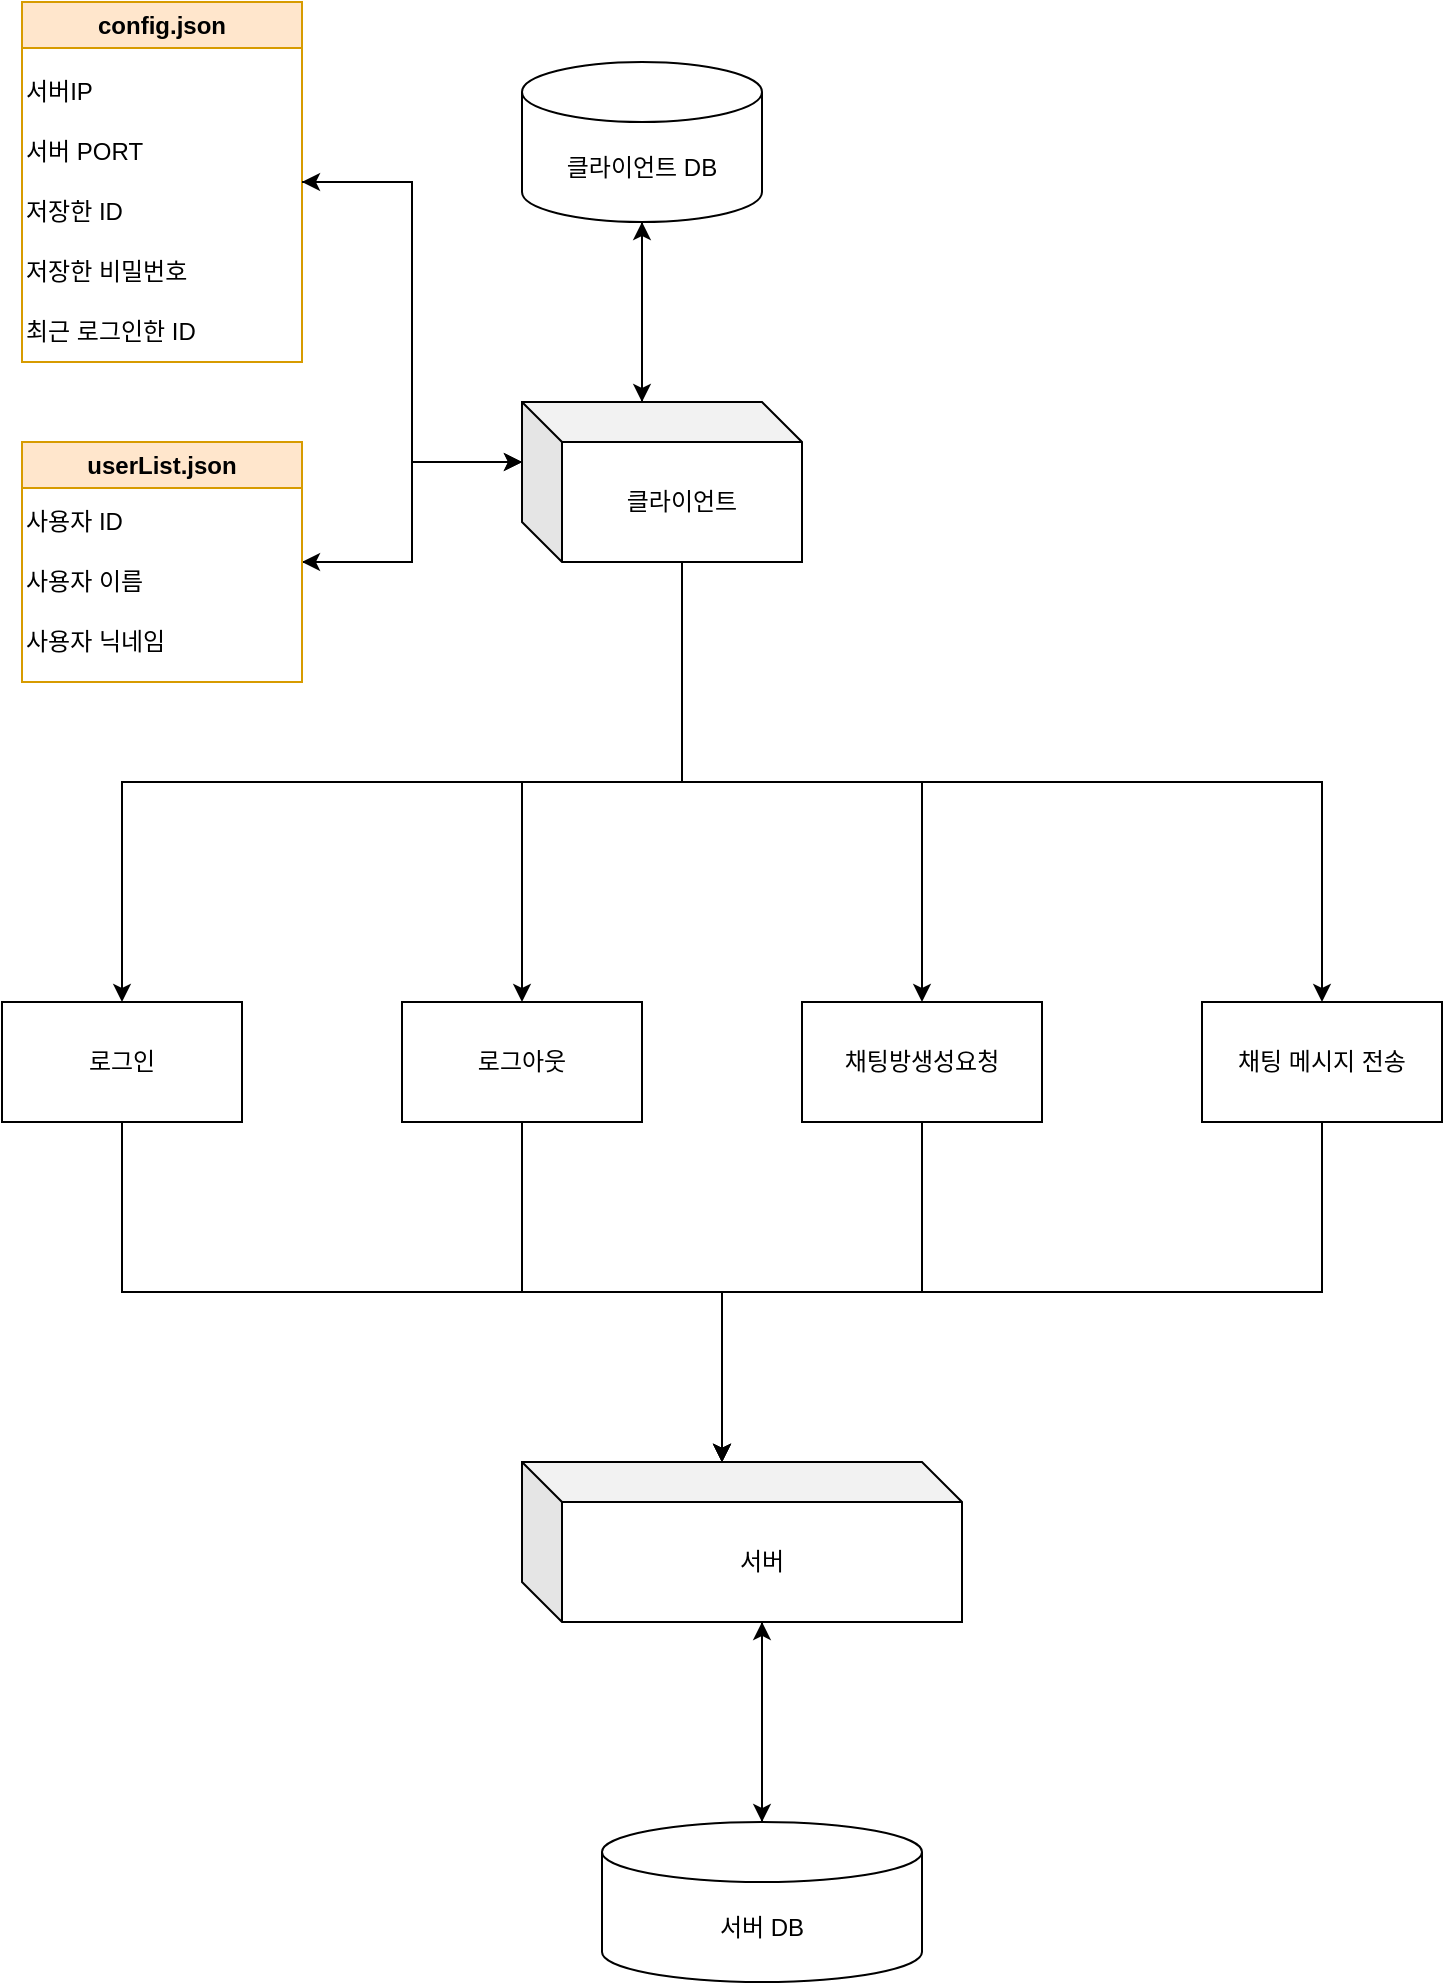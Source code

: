 <mxfile version="24.8.6">
  <diagram name="페이지-1" id="5IZiyLtwgLsQGpxcyx1M">
    <mxGraphModel dx="1434" dy="738" grid="1" gridSize="10" guides="1" tooltips="1" connect="1" arrows="1" fold="1" page="1" pageScale="1" pageWidth="827" pageHeight="1169" math="0" shadow="0">
      <root>
        <mxCell id="0" />
        <mxCell id="1" parent="0" />
        <mxCell id="CKVd2HSpRGfKYOYEBPOX-39" style="edgeStyle=orthogonalEdgeStyle;rounded=0;orthogonalLoop=1;jettySize=auto;html=1;exitX=0;exitY=0;exitDx=80;exitDy=80;exitPerimeter=0;entryX=0.5;entryY=0;entryDx=0;entryDy=0;" edge="1" parent="1" source="CKVd2HSpRGfKYOYEBPOX-1" target="CKVd2HSpRGfKYOYEBPOX-35">
          <mxGeometry relative="1" as="geometry" />
        </mxCell>
        <mxCell id="CKVd2HSpRGfKYOYEBPOX-40" style="edgeStyle=orthogonalEdgeStyle;rounded=0;orthogonalLoop=1;jettySize=auto;html=1;exitX=0;exitY=0;exitDx=80;exitDy=80;exitPerimeter=0;entryX=0.5;entryY=0;entryDx=0;entryDy=0;" edge="1" parent="1" source="CKVd2HSpRGfKYOYEBPOX-1" target="CKVd2HSpRGfKYOYEBPOX-36">
          <mxGeometry relative="1" as="geometry" />
        </mxCell>
        <mxCell id="CKVd2HSpRGfKYOYEBPOX-41" style="edgeStyle=orthogonalEdgeStyle;rounded=0;orthogonalLoop=1;jettySize=auto;html=1;exitX=0;exitY=0;exitDx=80;exitDy=80;exitPerimeter=0;entryX=0.5;entryY=0;entryDx=0;entryDy=0;" edge="1" parent="1" source="CKVd2HSpRGfKYOYEBPOX-1" target="CKVd2HSpRGfKYOYEBPOX-38">
          <mxGeometry relative="1" as="geometry" />
        </mxCell>
        <mxCell id="CKVd2HSpRGfKYOYEBPOX-42" style="edgeStyle=orthogonalEdgeStyle;rounded=0;orthogonalLoop=1;jettySize=auto;html=1;exitX=0;exitY=0;exitDx=80;exitDy=80;exitPerimeter=0;entryX=0.5;entryY=0;entryDx=0;entryDy=0;" edge="1" parent="1" source="CKVd2HSpRGfKYOYEBPOX-1" target="CKVd2HSpRGfKYOYEBPOX-37">
          <mxGeometry relative="1" as="geometry" />
        </mxCell>
        <mxCell id="CKVd2HSpRGfKYOYEBPOX-47" style="edgeStyle=orthogonalEdgeStyle;rounded=0;orthogonalLoop=1;jettySize=auto;html=1;exitX=0;exitY=0;exitDx=0;exitDy=30;exitPerimeter=0;entryX=1;entryY=0.5;entryDx=0;entryDy=0;" edge="1" parent="1" source="CKVd2HSpRGfKYOYEBPOX-1" target="CKVd2HSpRGfKYOYEBPOX-15">
          <mxGeometry relative="1" as="geometry" />
        </mxCell>
        <mxCell id="CKVd2HSpRGfKYOYEBPOX-48" style="edgeStyle=orthogonalEdgeStyle;rounded=0;orthogonalLoop=1;jettySize=auto;html=1;exitX=0;exitY=0;exitDx=0;exitDy=30;exitPerimeter=0;entryX=1;entryY=0.5;entryDx=0;entryDy=0;" edge="1" parent="1" source="CKVd2HSpRGfKYOYEBPOX-1" target="CKVd2HSpRGfKYOYEBPOX-9">
          <mxGeometry relative="1" as="geometry" />
        </mxCell>
        <mxCell id="CKVd2HSpRGfKYOYEBPOX-1" value="클라이언트" style="shape=cube;whiteSpace=wrap;html=1;boundedLbl=1;backgroundOutline=1;darkOpacity=0.05;darkOpacity2=0.1;" vertex="1" parent="1">
          <mxGeometry x="300" y="350" width="140" height="80" as="geometry" />
        </mxCell>
        <mxCell id="CKVd2HSpRGfKYOYEBPOX-2" value="클라이언트 DB" style="shape=cylinder3;whiteSpace=wrap;html=1;boundedLbl=1;backgroundOutline=1;size=15;" vertex="1" parent="1">
          <mxGeometry x="300" y="180" width="120" height="80" as="geometry" />
        </mxCell>
        <mxCell id="CKVd2HSpRGfKYOYEBPOX-3" value="서버" style="shape=cube;whiteSpace=wrap;html=1;boundedLbl=1;backgroundOutline=1;darkOpacity=0.05;darkOpacity2=0.1;" vertex="1" parent="1">
          <mxGeometry x="300" y="880" width="220" height="80" as="geometry" />
        </mxCell>
        <mxCell id="CKVd2HSpRGfKYOYEBPOX-4" value="서버 DB" style="shape=cylinder3;whiteSpace=wrap;html=1;boundedLbl=1;backgroundOutline=1;size=15;" vertex="1" parent="1">
          <mxGeometry x="340" y="1060" width="160" height="80" as="geometry" />
        </mxCell>
        <mxCell id="CKVd2HSpRGfKYOYEBPOX-6" style="edgeStyle=orthogonalEdgeStyle;rounded=0;orthogonalLoop=1;jettySize=auto;html=1;exitX=0.5;exitY=1;exitDx=0;exitDy=0;exitPerimeter=0;entryX=0;entryY=0;entryDx=60;entryDy=0;entryPerimeter=0;" edge="1" parent="1" source="CKVd2HSpRGfKYOYEBPOX-2" target="CKVd2HSpRGfKYOYEBPOX-1">
          <mxGeometry relative="1" as="geometry" />
        </mxCell>
        <mxCell id="CKVd2HSpRGfKYOYEBPOX-7" style="edgeStyle=orthogonalEdgeStyle;rounded=0;orthogonalLoop=1;jettySize=auto;html=1;exitX=0;exitY=0;exitDx=60;exitDy=0;exitPerimeter=0;entryX=0.5;entryY=1;entryDx=0;entryDy=0;entryPerimeter=0;" edge="1" parent="1" source="CKVd2HSpRGfKYOYEBPOX-1" target="CKVd2HSpRGfKYOYEBPOX-2">
          <mxGeometry relative="1" as="geometry" />
        </mxCell>
        <mxCell id="CKVd2HSpRGfKYOYEBPOX-9" value="config.json" style="swimlane;whiteSpace=wrap;html=1;fillColor=#ffe6cc;strokeColor=#d79b00;" vertex="1" parent="1">
          <mxGeometry x="50" y="150" width="140" height="180" as="geometry" />
        </mxCell>
        <mxCell id="CKVd2HSpRGfKYOYEBPOX-10" value="서버IP" style="text;html=1;align=left;verticalAlign=middle;resizable=0;points=[];autosize=1;strokeColor=none;fillColor=none;" vertex="1" parent="CKVd2HSpRGfKYOYEBPOX-9">
          <mxGeometry y="30" width="60" height="30" as="geometry" />
        </mxCell>
        <mxCell id="CKVd2HSpRGfKYOYEBPOX-11" value="서버 PORT" style="text;html=1;align=left;verticalAlign=middle;resizable=0;points=[];autosize=1;strokeColor=none;fillColor=none;" vertex="1" parent="CKVd2HSpRGfKYOYEBPOX-9">
          <mxGeometry y="60" width="80" height="30" as="geometry" />
        </mxCell>
        <mxCell id="CKVd2HSpRGfKYOYEBPOX-12" value="저장한 ID" style="text;html=1;align=left;verticalAlign=middle;resizable=0;points=[];autosize=1;strokeColor=none;fillColor=none;" vertex="1" parent="CKVd2HSpRGfKYOYEBPOX-9">
          <mxGeometry y="90" width="70" height="30" as="geometry" />
        </mxCell>
        <mxCell id="CKVd2HSpRGfKYOYEBPOX-13" value="저장한 비밀번호" style="text;html=1;align=left;verticalAlign=middle;resizable=0;points=[];autosize=1;strokeColor=none;fillColor=none;" vertex="1" parent="CKVd2HSpRGfKYOYEBPOX-9">
          <mxGeometry y="120" width="110" height="30" as="geometry" />
        </mxCell>
        <mxCell id="CKVd2HSpRGfKYOYEBPOX-14" value="최근 로그인한 ID" style="text;html=1;align=left;verticalAlign=middle;resizable=0;points=[];autosize=1;strokeColor=none;fillColor=none;" vertex="1" parent="CKVd2HSpRGfKYOYEBPOX-9">
          <mxGeometry y="150" width="110" height="30" as="geometry" />
        </mxCell>
        <mxCell id="CKVd2HSpRGfKYOYEBPOX-50" style="edgeStyle=orthogonalEdgeStyle;rounded=0;orthogonalLoop=1;jettySize=auto;html=1;exitX=1;exitY=0.5;exitDx=0;exitDy=0;entryX=0;entryY=0;entryDx=0;entryDy=30;entryPerimeter=0;" edge="1" parent="1" source="CKVd2HSpRGfKYOYEBPOX-15" target="CKVd2HSpRGfKYOYEBPOX-1">
          <mxGeometry relative="1" as="geometry">
            <mxPoint x="270" y="470" as="targetPoint" />
          </mxGeometry>
        </mxCell>
        <mxCell id="CKVd2HSpRGfKYOYEBPOX-15" value="userList.json" style="swimlane;whiteSpace=wrap;html=1;fillColor=#ffe6cc;strokeColor=#d79b00;" vertex="1" parent="1">
          <mxGeometry x="50" y="370" width="140" height="120" as="geometry" />
        </mxCell>
        <mxCell id="CKVd2HSpRGfKYOYEBPOX-17" value="사용자 ID" style="text;html=1;align=left;verticalAlign=middle;resizable=0;points=[];autosize=1;strokeColor=none;fillColor=none;" vertex="1" parent="CKVd2HSpRGfKYOYEBPOX-15">
          <mxGeometry y="25" width="70" height="30" as="geometry" />
        </mxCell>
        <mxCell id="CKVd2HSpRGfKYOYEBPOX-18" value="사용자 이름" style="text;html=1;align=left;verticalAlign=middle;resizable=0;points=[];autosize=1;strokeColor=none;fillColor=none;" vertex="1" parent="CKVd2HSpRGfKYOYEBPOX-15">
          <mxGeometry y="55" width="90" height="30" as="geometry" />
        </mxCell>
        <mxCell id="CKVd2HSpRGfKYOYEBPOX-19" value="사용자 닉네임" style="text;html=1;align=left;verticalAlign=middle;resizable=0;points=[];autosize=1;strokeColor=none;fillColor=none;" vertex="1" parent="CKVd2HSpRGfKYOYEBPOX-15">
          <mxGeometry y="85" width="100" height="30" as="geometry" />
        </mxCell>
        <mxCell id="CKVd2HSpRGfKYOYEBPOX-23" style="edgeStyle=orthogonalEdgeStyle;rounded=0;orthogonalLoop=1;jettySize=auto;html=1;exitX=0;exitY=0;exitDx=120;exitDy=80;exitPerimeter=0;entryX=0.5;entryY=0;entryDx=0;entryDy=0;entryPerimeter=0;" edge="1" parent="1" source="CKVd2HSpRGfKYOYEBPOX-3" target="CKVd2HSpRGfKYOYEBPOX-4">
          <mxGeometry relative="1" as="geometry" />
        </mxCell>
        <mxCell id="CKVd2HSpRGfKYOYEBPOX-24" style="edgeStyle=orthogonalEdgeStyle;rounded=0;orthogonalLoop=1;jettySize=auto;html=1;exitX=0.5;exitY=0;exitDx=0;exitDy=0;exitPerimeter=0;entryX=0;entryY=0;entryDx=120;entryDy=80;entryPerimeter=0;" edge="1" parent="1" source="CKVd2HSpRGfKYOYEBPOX-4" target="CKVd2HSpRGfKYOYEBPOX-3">
          <mxGeometry relative="1" as="geometry" />
        </mxCell>
        <mxCell id="CKVd2HSpRGfKYOYEBPOX-35" value="로그인" style="rounded=0;whiteSpace=wrap;html=1;" vertex="1" parent="1">
          <mxGeometry x="40" y="650" width="120" height="60" as="geometry" />
        </mxCell>
        <mxCell id="CKVd2HSpRGfKYOYEBPOX-44" style="edgeStyle=orthogonalEdgeStyle;rounded=0;orthogonalLoop=1;jettySize=auto;html=1;exitX=0.5;exitY=1;exitDx=0;exitDy=0;entryX=0;entryY=0;entryDx=100;entryDy=0;entryPerimeter=0;" edge="1" parent="1" source="CKVd2HSpRGfKYOYEBPOX-36" target="CKVd2HSpRGfKYOYEBPOX-3">
          <mxGeometry relative="1" as="geometry">
            <mxPoint x="360" y="770" as="targetPoint" />
          </mxGeometry>
        </mxCell>
        <mxCell id="CKVd2HSpRGfKYOYEBPOX-36" value="로그아웃" style="rounded=0;whiteSpace=wrap;html=1;" vertex="1" parent="1">
          <mxGeometry x="240" y="650" width="120" height="60" as="geometry" />
        </mxCell>
        <mxCell id="CKVd2HSpRGfKYOYEBPOX-37" value="채팅방생성요청" style="rounded=0;whiteSpace=wrap;html=1;" vertex="1" parent="1">
          <mxGeometry x="440" y="650" width="120" height="60" as="geometry" />
        </mxCell>
        <mxCell id="CKVd2HSpRGfKYOYEBPOX-38" value="채팅 메시지 전송" style="rounded=0;whiteSpace=wrap;html=1;" vertex="1" parent="1">
          <mxGeometry x="640" y="650" width="120" height="60" as="geometry" />
        </mxCell>
        <mxCell id="CKVd2HSpRGfKYOYEBPOX-43" style="edgeStyle=orthogonalEdgeStyle;rounded=0;orthogonalLoop=1;jettySize=auto;html=1;exitX=0.5;exitY=1;exitDx=0;exitDy=0;entryX=0;entryY=0;entryDx=100;entryDy=0;entryPerimeter=0;" edge="1" parent="1" source="CKVd2HSpRGfKYOYEBPOX-35" target="CKVd2HSpRGfKYOYEBPOX-3">
          <mxGeometry relative="1" as="geometry" />
        </mxCell>
        <mxCell id="CKVd2HSpRGfKYOYEBPOX-45" style="edgeStyle=orthogonalEdgeStyle;rounded=0;orthogonalLoop=1;jettySize=auto;html=1;exitX=0.5;exitY=1;exitDx=0;exitDy=0;entryX=0;entryY=0;entryDx=100;entryDy=0;entryPerimeter=0;" edge="1" parent="1" source="CKVd2HSpRGfKYOYEBPOX-37" target="CKVd2HSpRGfKYOYEBPOX-3">
          <mxGeometry relative="1" as="geometry" />
        </mxCell>
        <mxCell id="CKVd2HSpRGfKYOYEBPOX-46" style="edgeStyle=orthogonalEdgeStyle;rounded=0;orthogonalLoop=1;jettySize=auto;html=1;exitX=0.5;exitY=1;exitDx=0;exitDy=0;entryX=0;entryY=0;entryDx=100;entryDy=0;entryPerimeter=0;" edge="1" parent="1" source="CKVd2HSpRGfKYOYEBPOX-38" target="CKVd2HSpRGfKYOYEBPOX-3">
          <mxGeometry relative="1" as="geometry" />
        </mxCell>
        <mxCell id="CKVd2HSpRGfKYOYEBPOX-49" style="edgeStyle=orthogonalEdgeStyle;rounded=0;orthogonalLoop=1;jettySize=auto;html=1;exitX=1;exitY=0.5;exitDx=0;exitDy=0;entryX=0;entryY=0;entryDx=0;entryDy=30;entryPerimeter=0;" edge="1" parent="1" source="CKVd2HSpRGfKYOYEBPOX-9" target="CKVd2HSpRGfKYOYEBPOX-1">
          <mxGeometry relative="1" as="geometry" />
        </mxCell>
      </root>
    </mxGraphModel>
  </diagram>
</mxfile>
